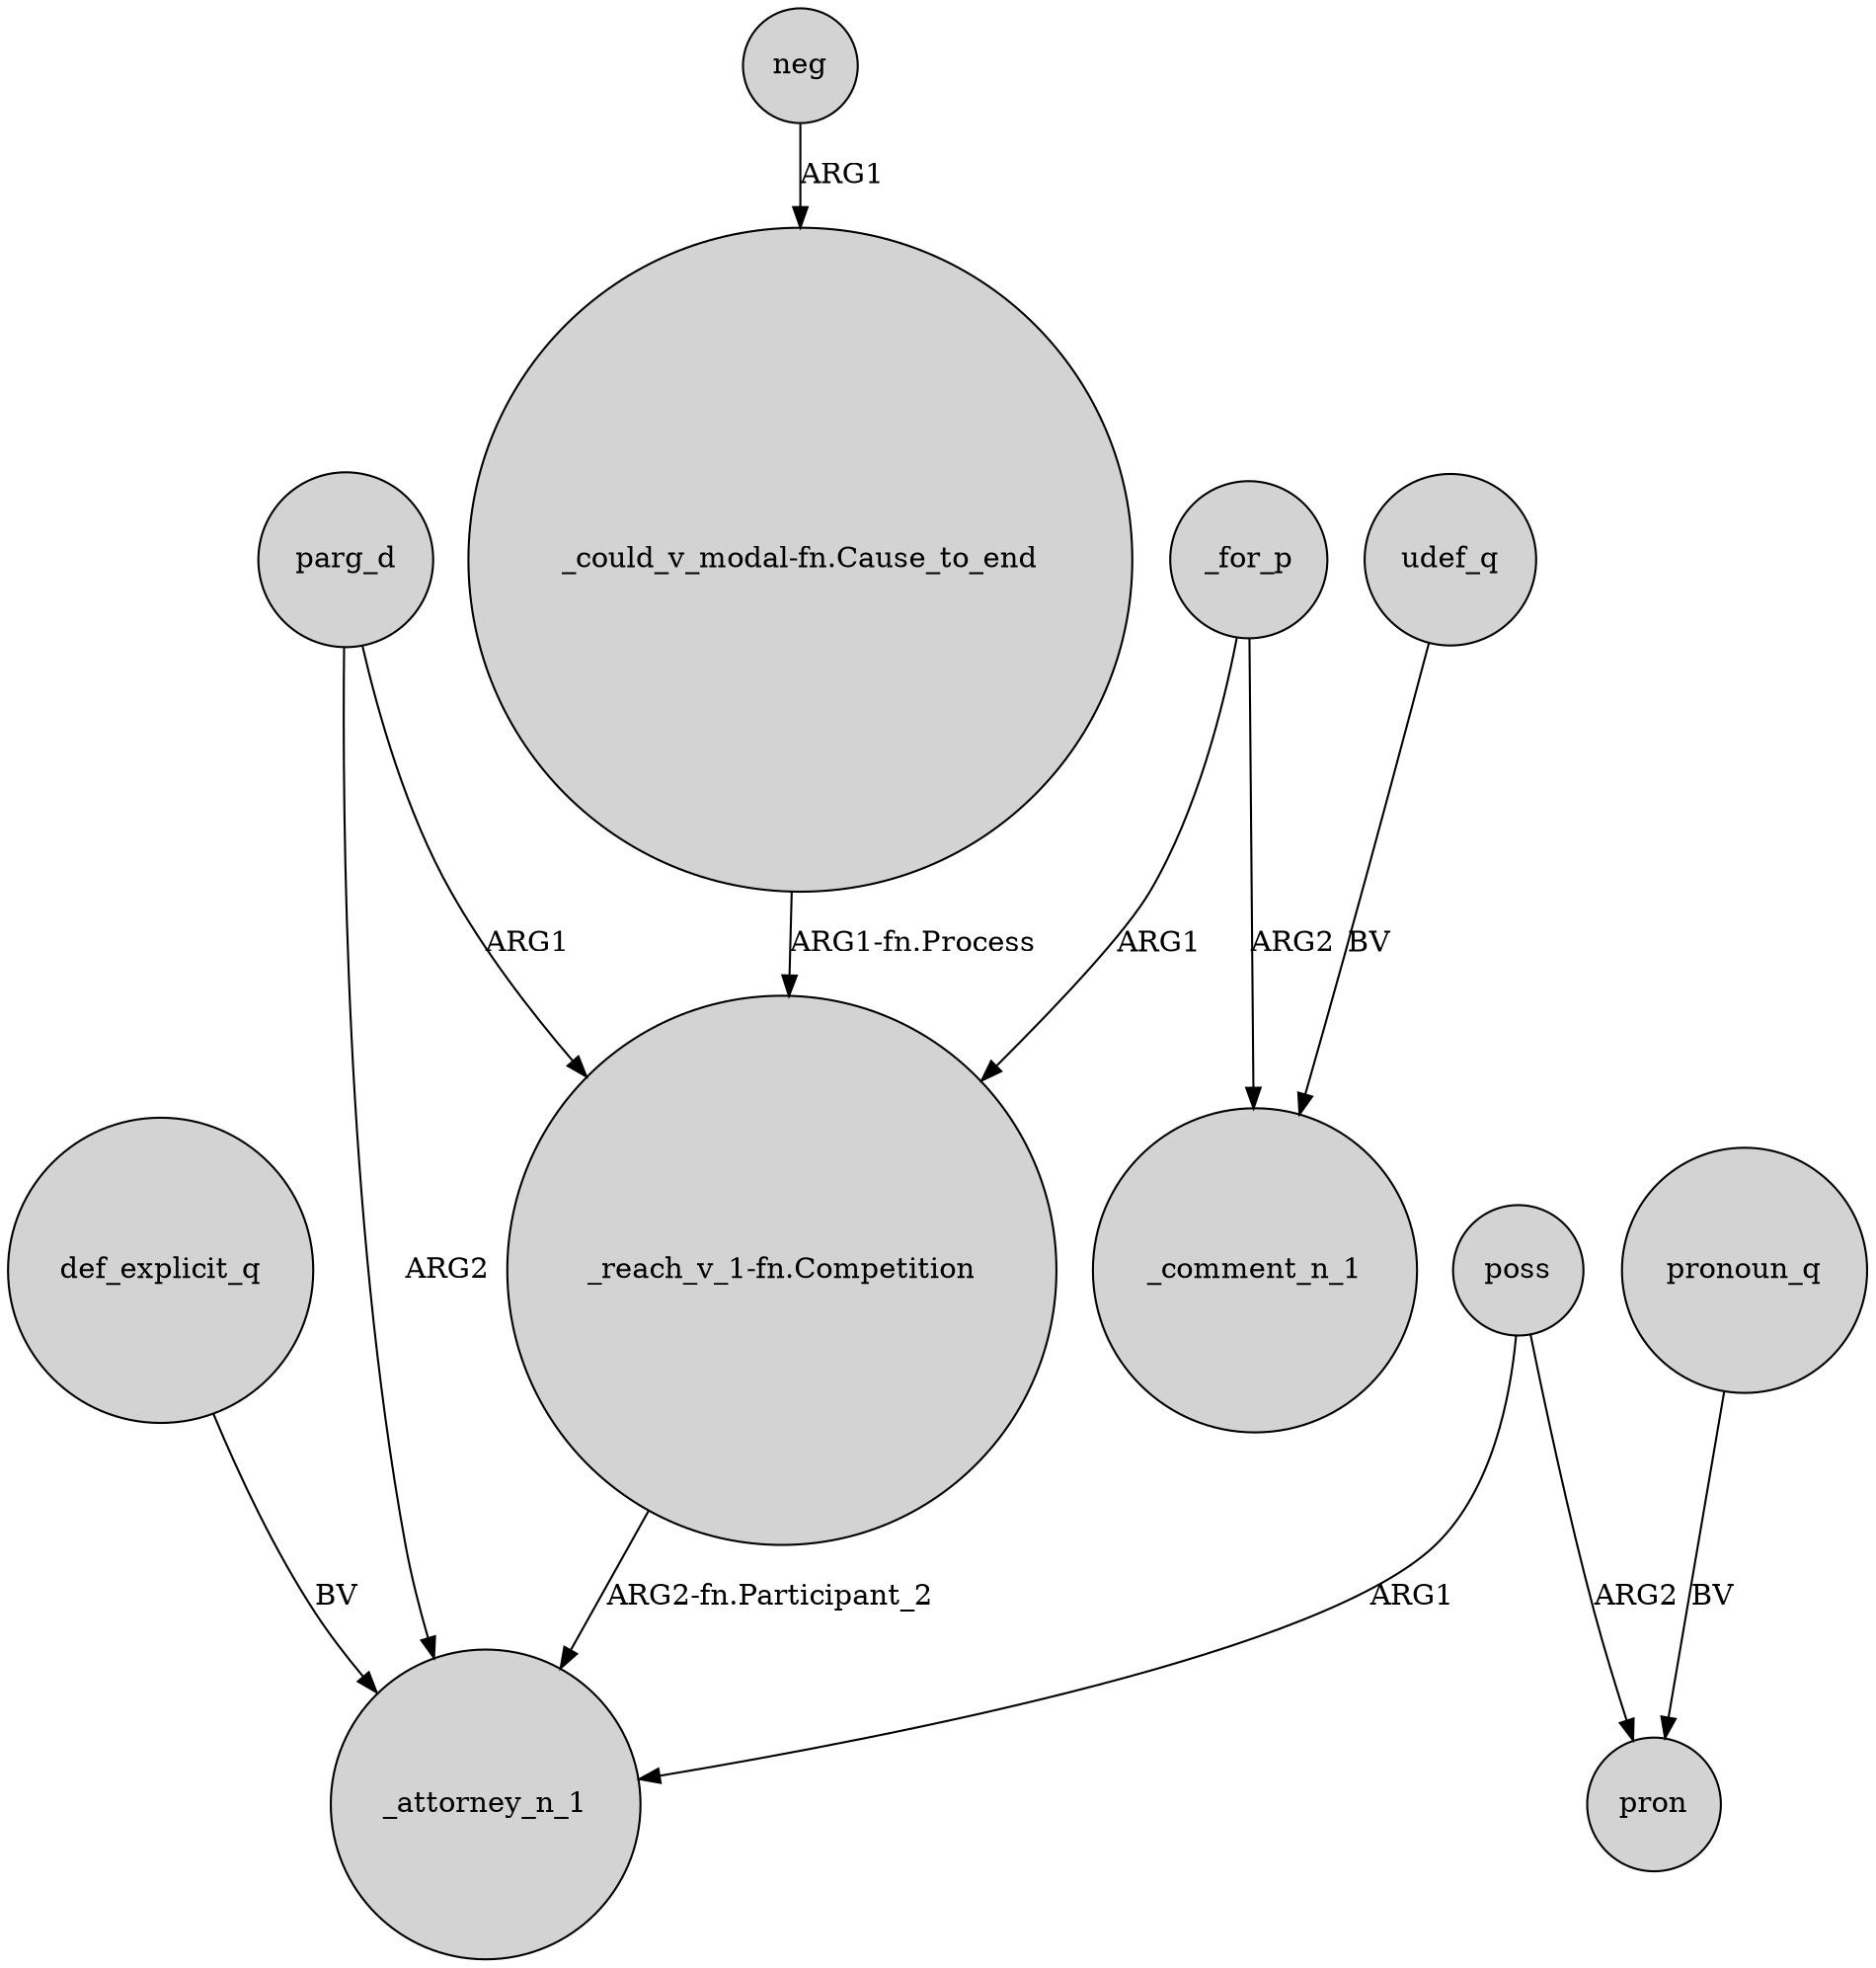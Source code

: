 digraph {
	node [shape=circle style=filled]
	def_explicit_q -> _attorney_n_1 [label=BV]
	neg -> "_could_v_modal-fn.Cause_to_end" [label=ARG1]
	poss -> _attorney_n_1 [label=ARG1]
	udef_q -> _comment_n_1 [label=BV]
	"_reach_v_1-fn.Competition" -> _attorney_n_1 [label="ARG2-fn.Participant_2"]
	_for_p -> "_reach_v_1-fn.Competition" [label=ARG1]
	parg_d -> _attorney_n_1 [label=ARG2]
	parg_d -> "_reach_v_1-fn.Competition" [label=ARG1]
	pronoun_q -> pron [label=BV]
	"_could_v_modal-fn.Cause_to_end" -> "_reach_v_1-fn.Competition" [label="ARG1-fn.Process"]
	poss -> pron [label=ARG2]
	_for_p -> _comment_n_1 [label=ARG2]
}
